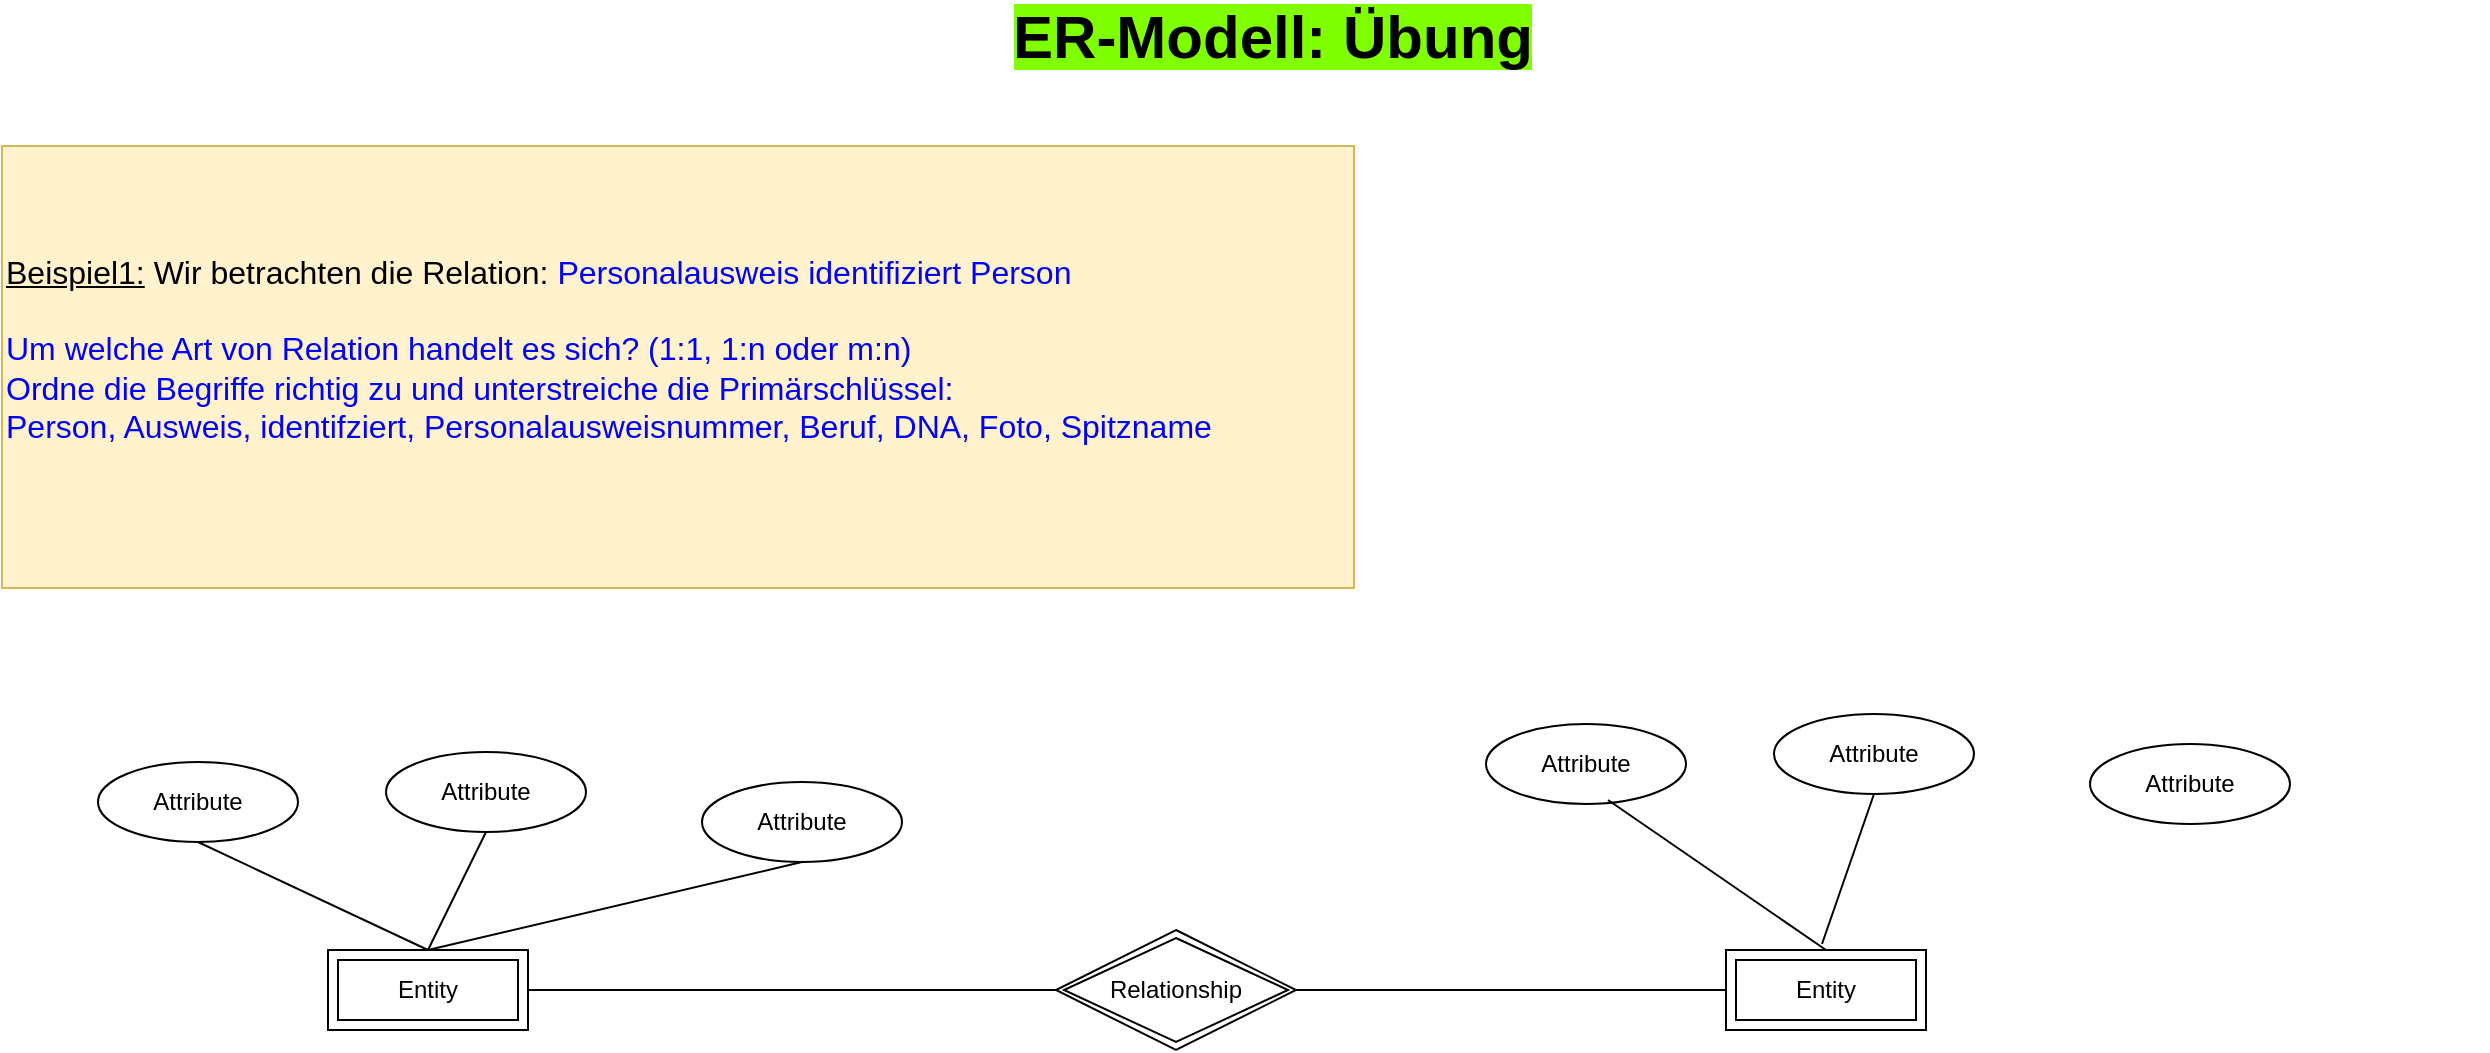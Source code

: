 <mxfile version="26.0.7" pages="4">
  <diagram id="IE7WIh_hdT-tUPMYm3_A" name="Bsp1_Person_Ausweis">
    <mxGraphModel dx="2299" dy="1288" grid="0" gridSize="10" guides="1" tooltips="1" connect="1" arrows="1" fold="1" page="0" pageScale="1" pageWidth="827" pageHeight="1169" math="0" shadow="0">
      <root>
        <mxCell id="0" />
        <mxCell id="1" parent="0" />
        <mxCell id="hpFbLfDfg1rGi4zCeGRr-1" value="&lt;font size=&quot;1&quot;&gt;&lt;b style=&quot;background-color: rgb(128, 255, 0); font-size: 30px;&quot;&gt;ER-Modell: Übung&lt;/b&gt;&lt;/font&gt;" style="text;html=1;align=center;verticalAlign=middle;whiteSpace=wrap;rounded=0;fontSize=16;" vertex="1" parent="1">
          <mxGeometry x="-401" y="-181" width="1215" height="30" as="geometry" />
        </mxCell>
        <mxCell id="hpFbLfDfg1rGi4zCeGRr-2" value="&lt;div align=&quot;left&quot;&gt;&lt;u&gt;Beispiel1:&lt;/u&gt; Wir betrachten die Relation: &lt;font color=&quot;#0000ff&quot;&gt;Personalausweis identifiziert Person&lt;/font&gt;&lt;br&gt;&lt;/div&gt;&lt;div align=&quot;left&quot;&gt;&lt;br&gt;&lt;font color=&quot;#0000ff&quot;&gt;Um welche Art von Relation handelt es sich? (1:1, 1:n oder m:n)&lt;br&gt;Ordne die Begriffe richtig zu und unterstreiche die Primärschlüssel:&lt;br&gt;Person, Ausweis, identifziert, Personalausweisnummer, Beruf, DNA, Foto, Spitzname&lt;br&gt;&lt;/font&gt;&lt;br&gt;&lt;/div&gt;" style="text;html=1;align=left;verticalAlign=middle;whiteSpace=wrap;rounded=0;fontSize=16;fillColor=#fff2cc;strokeColor=#d6b656;" vertex="1" parent="1">
          <mxGeometry x="-429" y="-111" width="676" height="221" as="geometry" />
        </mxCell>
        <mxCell id="hpFbLfDfg1rGi4zCeGRr-8" value="Relationship" style="shape=rhombus;double=1;perimeter=rhombusPerimeter;whiteSpace=wrap;html=1;align=center;" vertex="1" parent="1">
          <mxGeometry x="98" y="281" width="120" height="60" as="geometry" />
        </mxCell>
        <mxCell id="hpFbLfDfg1rGi4zCeGRr-9" value="Entity" style="shape=ext;margin=3;double=1;whiteSpace=wrap;html=1;align=center;" vertex="1" parent="1">
          <mxGeometry x="-266" y="291" width="100" height="40" as="geometry" />
        </mxCell>
        <mxCell id="hpFbLfDfg1rGi4zCeGRr-10" value="Entity" style="shape=ext;margin=3;double=1;whiteSpace=wrap;html=1;align=center;" vertex="1" parent="1">
          <mxGeometry x="433" y="291" width="100" height="40" as="geometry" />
        </mxCell>
        <mxCell id="hpFbLfDfg1rGi4zCeGRr-11" value="Attribute" style="ellipse;whiteSpace=wrap;html=1;align=center;" vertex="1" parent="1">
          <mxGeometry x="-381" y="197" width="100" height="40" as="geometry" />
        </mxCell>
        <mxCell id="hpFbLfDfg1rGi4zCeGRr-12" value="Attribute" style="ellipse;whiteSpace=wrap;html=1;align=center;" vertex="1" parent="1">
          <mxGeometry x="-237" y="192" width="100" height="40" as="geometry" />
        </mxCell>
        <mxCell id="hpFbLfDfg1rGi4zCeGRr-13" value="Attribute" style="ellipse;whiteSpace=wrap;html=1;align=center;" vertex="1" parent="1">
          <mxGeometry x="-79" y="207" width="100" height="40" as="geometry" />
        </mxCell>
        <mxCell id="hpFbLfDfg1rGi4zCeGRr-14" value="Attribute" style="ellipse;whiteSpace=wrap;html=1;align=center;" vertex="1" parent="1">
          <mxGeometry x="313" y="178" width="100" height="40" as="geometry" />
        </mxCell>
        <mxCell id="hpFbLfDfg1rGi4zCeGRr-15" value="Attribute" style="ellipse;whiteSpace=wrap;html=1;align=center;" vertex="1" parent="1">
          <mxGeometry x="457" y="173" width="100" height="40" as="geometry" />
        </mxCell>
        <mxCell id="hpFbLfDfg1rGi4zCeGRr-16" value="Attribute" style="ellipse;whiteSpace=wrap;html=1;align=center;" vertex="1" parent="1">
          <mxGeometry x="615" y="188" width="100" height="40" as="geometry" />
        </mxCell>
        <mxCell id="hpFbLfDfg1rGi4zCeGRr-17" value="" style="endArrow=none;html=1;rounded=0;fontSize=12;startSize=8;endSize=8;curved=1;exitX=0.5;exitY=1;exitDx=0;exitDy=0;entryX=0.5;entryY=0;entryDx=0;entryDy=0;" edge="1" parent="1" source="hpFbLfDfg1rGi4zCeGRr-12" target="hpFbLfDfg1rGi4zCeGRr-9">
          <mxGeometry relative="1" as="geometry">
            <mxPoint x="-177" y="241" as="sourcePoint" />
            <mxPoint x="-220" y="289" as="targetPoint" />
          </mxGeometry>
        </mxCell>
        <mxCell id="hpFbLfDfg1rGi4zCeGRr-18" value="" style="endArrow=none;html=1;rounded=0;fontSize=12;startSize=8;endSize=8;curved=1;entryX=0;entryY=0.5;entryDx=0;entryDy=0;exitX=1;exitY=0.5;exitDx=0;exitDy=0;" edge="1" parent="1" source="hpFbLfDfg1rGi4zCeGRr-9" target="hpFbLfDfg1rGi4zCeGRr-8">
          <mxGeometry relative="1" as="geometry">
            <mxPoint x="-102" y="317" as="sourcePoint" />
            <mxPoint x="58" y="317" as="targetPoint" />
          </mxGeometry>
        </mxCell>
        <mxCell id="hpFbLfDfg1rGi4zCeGRr-19" value="" style="endArrow=none;html=1;rounded=0;fontSize=12;startSize=8;endSize=8;curved=1;exitX=1;exitY=0.5;exitDx=0;exitDy=0;entryX=0;entryY=0.5;entryDx=0;entryDy=0;" edge="1" parent="1" source="hpFbLfDfg1rGi4zCeGRr-8" target="hpFbLfDfg1rGi4zCeGRr-10">
          <mxGeometry relative="1" as="geometry">
            <mxPoint x="224" y="314" as="sourcePoint" />
            <mxPoint x="384" y="314" as="targetPoint" />
          </mxGeometry>
        </mxCell>
        <mxCell id="hpFbLfDfg1rGi4zCeGRr-22" value="" style="endArrow=none;html=1;rounded=0;fontSize=12;startSize=8;endSize=8;curved=1;entryX=0.5;entryY=0;entryDx=0;entryDy=0;exitX=0.5;exitY=1;exitDx=0;exitDy=0;" edge="1" parent="1" source="hpFbLfDfg1rGi4zCeGRr-11" target="hpFbLfDfg1rGi4zCeGRr-9">
          <mxGeometry relative="1" as="geometry">
            <mxPoint x="-397" y="284" as="sourcePoint" />
            <mxPoint x="-237" y="284" as="targetPoint" />
          </mxGeometry>
        </mxCell>
        <mxCell id="hpFbLfDfg1rGi4zCeGRr-24" value="" style="endArrow=none;html=1;rounded=0;fontSize=12;startSize=8;endSize=8;curved=1;entryX=0.5;entryY=0;entryDx=0;entryDy=0;exitX=0.61;exitY=0.95;exitDx=0;exitDy=0;exitPerimeter=0;" edge="1" parent="1" source="hpFbLfDfg1rGi4zCeGRr-14" target="hpFbLfDfg1rGi4zCeGRr-10">
          <mxGeometry relative="1" as="geometry">
            <mxPoint x="288" y="261" as="sourcePoint" />
            <mxPoint x="448" y="261" as="targetPoint" />
          </mxGeometry>
        </mxCell>
        <mxCell id="hpFbLfDfg1rGi4zCeGRr-25" value="" style="endArrow=none;html=1;rounded=0;fontSize=12;startSize=8;endSize=8;curved=1;exitX=0.5;exitY=1;exitDx=0;exitDy=0;entryX=0.5;entryY=0;entryDx=0;entryDy=0;" edge="1" parent="1" source="hpFbLfDfg1rGi4zCeGRr-13" target="hpFbLfDfg1rGi4zCeGRr-9">
          <mxGeometry relative="1" as="geometry">
            <mxPoint x="-44" y="258" as="sourcePoint" />
            <mxPoint x="-73" y="317" as="targetPoint" />
          </mxGeometry>
        </mxCell>
        <mxCell id="hpFbLfDfg1rGi4zCeGRr-26" value="" style="endArrow=none;html=1;rounded=0;fontSize=12;startSize=8;endSize=8;curved=1;exitX=0.5;exitY=1;exitDx=0;exitDy=0;" edge="1" parent="1" source="hpFbLfDfg1rGi4zCeGRr-15">
          <mxGeometry relative="1" as="geometry">
            <mxPoint x="407" y="213" as="sourcePoint" />
            <mxPoint x="481" y="288" as="targetPoint" />
          </mxGeometry>
        </mxCell>
      </root>
    </mxGraphModel>
  </diagram>
  <diagram name="Bsp2_Student_Bibliothek" id="pdqJQRu24QQc2RX6r1ZG">
    <mxGraphModel dx="2299" dy="1288" grid="0" gridSize="10" guides="1" tooltips="1" connect="1" arrows="1" fold="1" page="0" pageScale="1" pageWidth="827" pageHeight="1169" math="0" shadow="0">
      <root>
        <mxCell id="odLQTK6fC1Y2ohIYwp4j-0" />
        <mxCell id="odLQTK6fC1Y2ohIYwp4j-1" parent="odLQTK6fC1Y2ohIYwp4j-0" />
        <mxCell id="odLQTK6fC1Y2ohIYwp4j-2" value="&lt;font size=&quot;1&quot;&gt;&lt;b style=&quot;background-color: rgb(128, 255, 0); font-size: 30px;&quot;&gt;ER-Modell: Übung&lt;/b&gt;&lt;/font&gt;" style="text;html=1;align=center;verticalAlign=middle;whiteSpace=wrap;rounded=0;fontSize=16;" vertex="1" parent="odLQTK6fC1Y2ohIYwp4j-1">
          <mxGeometry x="-401" y="-181" width="1215" height="30" as="geometry" />
        </mxCell>
        <mxCell id="odLQTK6fC1Y2ohIYwp4j-3" value="&lt;div align=&quot;left&quot;&gt;&lt;u&gt;Beispiel1:&lt;/u&gt; Wir betrachten die Relation: &lt;font color=&quot;#0000ff&quot;&gt;Student(in) besucht Unibibliothek&lt;/font&gt;&lt;br&gt;&lt;/div&gt;&lt;div align=&quot;left&quot;&gt;&lt;br&gt;&lt;font color=&quot;#0000ff&quot;&gt;Um welche Art von Relation handelt es sich? (1:1, 1:n oder m:n)&lt;br&gt;Ordne die Begriffe richtig zu und unterstreiche die Primärschlüssel:&lt;br&gt;&lt;/font&gt;&lt;/div&gt;&lt;div align=&quot;left&quot;&gt;&lt;font color=&quot;#0000ff&quot;&gt;&lt;br&gt;&lt;/font&gt;&lt;/div&gt;&lt;div align=&quot;left&quot;&gt;&lt;font color=&quot;#0000ff&quot;&gt;besucht, Unibibliothek, Student(in), Adresse, Name, Matrikelnummer, Sortiment, Fachsemester&lt;br&gt;&lt;/font&gt;&lt;br&gt;&lt;/div&gt;" style="text;html=1;align=left;verticalAlign=middle;whiteSpace=wrap;rounded=0;fontSize=16;fillColor=#fff2cc;strokeColor=#d6b656;" vertex="1" parent="odLQTK6fC1Y2ohIYwp4j-1">
          <mxGeometry x="-429" y="-111" width="676" height="221" as="geometry" />
        </mxCell>
        <mxCell id="odLQTK6fC1Y2ohIYwp4j-4" value="Relationship" style="shape=rhombus;double=1;perimeter=rhombusPerimeter;whiteSpace=wrap;html=1;align=center;" vertex="1" parent="odLQTK6fC1Y2ohIYwp4j-1">
          <mxGeometry x="98" y="281" width="120" height="60" as="geometry" />
        </mxCell>
        <mxCell id="odLQTK6fC1Y2ohIYwp4j-5" value="Entity" style="shape=ext;margin=3;double=1;whiteSpace=wrap;html=1;align=center;" vertex="1" parent="odLQTK6fC1Y2ohIYwp4j-1">
          <mxGeometry x="-266" y="291" width="100" height="40" as="geometry" />
        </mxCell>
        <mxCell id="odLQTK6fC1Y2ohIYwp4j-6" value="Entity" style="shape=ext;margin=3;double=1;whiteSpace=wrap;html=1;align=center;" vertex="1" parent="odLQTK6fC1Y2ohIYwp4j-1">
          <mxGeometry x="433" y="291" width="100" height="40" as="geometry" />
        </mxCell>
        <mxCell id="odLQTK6fC1Y2ohIYwp4j-7" value="Attribute" style="ellipse;whiteSpace=wrap;html=1;align=center;" vertex="1" parent="odLQTK6fC1Y2ohIYwp4j-1">
          <mxGeometry x="-381" y="197" width="100" height="40" as="geometry" />
        </mxCell>
        <mxCell id="odLQTK6fC1Y2ohIYwp4j-8" value="Attribute" style="ellipse;whiteSpace=wrap;html=1;align=center;" vertex="1" parent="odLQTK6fC1Y2ohIYwp4j-1">
          <mxGeometry x="-237" y="192" width="100" height="40" as="geometry" />
        </mxCell>
        <mxCell id="odLQTK6fC1Y2ohIYwp4j-9" value="Attribute" style="ellipse;whiteSpace=wrap;html=1;align=center;" vertex="1" parent="odLQTK6fC1Y2ohIYwp4j-1">
          <mxGeometry x="-79" y="207" width="100" height="40" as="geometry" />
        </mxCell>
        <mxCell id="odLQTK6fC1Y2ohIYwp4j-10" value="Attribute" style="ellipse;whiteSpace=wrap;html=1;align=center;" vertex="1" parent="odLQTK6fC1Y2ohIYwp4j-1">
          <mxGeometry x="313" y="178" width="100" height="40" as="geometry" />
        </mxCell>
        <mxCell id="odLQTK6fC1Y2ohIYwp4j-11" value="Attribute" style="ellipse;whiteSpace=wrap;html=1;align=center;" vertex="1" parent="odLQTK6fC1Y2ohIYwp4j-1">
          <mxGeometry x="457" y="173" width="100" height="40" as="geometry" />
        </mxCell>
        <mxCell id="odLQTK6fC1Y2ohIYwp4j-13" value="" style="endArrow=none;html=1;rounded=0;fontSize=12;startSize=8;endSize=8;curved=1;exitX=0.5;exitY=1;exitDx=0;exitDy=0;entryX=0.5;entryY=0;entryDx=0;entryDy=0;" edge="1" parent="odLQTK6fC1Y2ohIYwp4j-1" source="odLQTK6fC1Y2ohIYwp4j-8" target="odLQTK6fC1Y2ohIYwp4j-5">
          <mxGeometry relative="1" as="geometry">
            <mxPoint x="-177" y="241" as="sourcePoint" />
            <mxPoint x="-220" y="289" as="targetPoint" />
          </mxGeometry>
        </mxCell>
        <mxCell id="odLQTK6fC1Y2ohIYwp4j-14" value="" style="endArrow=none;html=1;rounded=0;fontSize=12;startSize=8;endSize=8;curved=1;entryX=0;entryY=0.5;entryDx=0;entryDy=0;exitX=1;exitY=0.5;exitDx=0;exitDy=0;" edge="1" parent="odLQTK6fC1Y2ohIYwp4j-1" source="odLQTK6fC1Y2ohIYwp4j-5" target="odLQTK6fC1Y2ohIYwp4j-4">
          <mxGeometry relative="1" as="geometry">
            <mxPoint x="-102" y="317" as="sourcePoint" />
            <mxPoint x="58" y="317" as="targetPoint" />
          </mxGeometry>
        </mxCell>
        <mxCell id="odLQTK6fC1Y2ohIYwp4j-15" value="" style="endArrow=none;html=1;rounded=0;fontSize=12;startSize=8;endSize=8;curved=1;exitX=1;exitY=0.5;exitDx=0;exitDy=0;entryX=0;entryY=0.5;entryDx=0;entryDy=0;" edge="1" parent="odLQTK6fC1Y2ohIYwp4j-1" source="odLQTK6fC1Y2ohIYwp4j-4" target="odLQTK6fC1Y2ohIYwp4j-6">
          <mxGeometry relative="1" as="geometry">
            <mxPoint x="224" y="314" as="sourcePoint" />
            <mxPoint x="384" y="314" as="targetPoint" />
          </mxGeometry>
        </mxCell>
        <mxCell id="odLQTK6fC1Y2ohIYwp4j-16" value="" style="endArrow=none;html=1;rounded=0;fontSize=12;startSize=8;endSize=8;curved=1;entryX=0.5;entryY=0;entryDx=0;entryDy=0;exitX=0.5;exitY=1;exitDx=0;exitDy=0;" edge="1" parent="odLQTK6fC1Y2ohIYwp4j-1" source="odLQTK6fC1Y2ohIYwp4j-7" target="odLQTK6fC1Y2ohIYwp4j-5">
          <mxGeometry relative="1" as="geometry">
            <mxPoint x="-397" y="284" as="sourcePoint" />
            <mxPoint x="-237" y="284" as="targetPoint" />
          </mxGeometry>
        </mxCell>
        <mxCell id="odLQTK6fC1Y2ohIYwp4j-17" value="" style="endArrow=none;html=1;rounded=0;fontSize=12;startSize=8;endSize=8;curved=1;entryX=0.5;entryY=0;entryDx=0;entryDy=0;exitX=0.61;exitY=0.95;exitDx=0;exitDy=0;exitPerimeter=0;" edge="1" parent="odLQTK6fC1Y2ohIYwp4j-1" source="odLQTK6fC1Y2ohIYwp4j-10" target="odLQTK6fC1Y2ohIYwp4j-6">
          <mxGeometry relative="1" as="geometry">
            <mxPoint x="288" y="261" as="sourcePoint" />
            <mxPoint x="448" y="261" as="targetPoint" />
          </mxGeometry>
        </mxCell>
        <mxCell id="odLQTK6fC1Y2ohIYwp4j-18" value="" style="endArrow=none;html=1;rounded=0;fontSize=12;startSize=8;endSize=8;curved=1;exitX=0.5;exitY=1;exitDx=0;exitDy=0;entryX=0.5;entryY=0;entryDx=0;entryDy=0;" edge="1" parent="odLQTK6fC1Y2ohIYwp4j-1" source="odLQTK6fC1Y2ohIYwp4j-9" target="odLQTK6fC1Y2ohIYwp4j-5">
          <mxGeometry relative="1" as="geometry">
            <mxPoint x="-44" y="258" as="sourcePoint" />
            <mxPoint x="-73" y="317" as="targetPoint" />
          </mxGeometry>
        </mxCell>
        <mxCell id="odLQTK6fC1Y2ohIYwp4j-19" value="" style="endArrow=none;html=1;rounded=0;fontSize=12;startSize=8;endSize=8;curved=1;exitX=0.5;exitY=1;exitDx=0;exitDy=0;" edge="1" parent="odLQTK6fC1Y2ohIYwp4j-1" source="odLQTK6fC1Y2ohIYwp4j-11">
          <mxGeometry relative="1" as="geometry">
            <mxPoint x="407" y="213" as="sourcePoint" />
            <mxPoint x="481" y="288" as="targetPoint" />
          </mxGeometry>
        </mxCell>
      </root>
    </mxGraphModel>
  </diagram>
  <diagram name="Bsp3_Plattenlabel" id="EIDlC2qatpLssGz3sHCG">
    <mxGraphModel dx="2474" dy="1208" grid="0" gridSize="10" guides="1" tooltips="1" connect="1" arrows="1" fold="1" page="0" pageScale="1" pageWidth="827" pageHeight="1169" math="0" shadow="0">
      <root>
        <mxCell id="TKsAvlXxy5b1ATl-8vwF-0" />
        <mxCell id="TKsAvlXxy5b1ATl-8vwF-1" parent="TKsAvlXxy5b1ATl-8vwF-0" />
        <mxCell id="TKsAvlXxy5b1ATl-8vwF-2" value="&lt;font size=&quot;1&quot;&gt;&lt;b style=&quot;background-color: rgb(128, 255, 0); font-size: 30px;&quot;&gt;ER-Modell: Übung&lt;/b&gt;&lt;/font&gt;" style="text;html=1;align=center;verticalAlign=middle;whiteSpace=wrap;rounded=0;fontSize=16;" parent="TKsAvlXxy5b1ATl-8vwF-1" vertex="1">
          <mxGeometry x="-401" y="-181" width="1215" height="30" as="geometry" />
        </mxCell>
        <mxCell id="TKsAvlXxy5b1ATl-8vwF-3" value="&lt;div align=&quot;left&quot;&gt;&lt;u&gt;Beispiel1:&lt;/u&gt; Wir betrachten die Relationen zwischen: &lt;font color=&quot;#0000ff&quot;&gt;Plattenlabel, Künstler, CD&lt;/font&gt;&lt;br&gt;&lt;/div&gt;&lt;div align=&quot;left&quot;&gt;&lt;br&gt;&lt;br&gt;&lt;font color=&quot;#0000ff&quot;&gt;Erstelle selbst das ER-Modell. Um welche Art von Relationen handelt es sich jeweils? &lt;br&gt;(1:1, 1:n oder m:n). Ordne die Begriffe richtig zu und unterstreiche die Primärschlüssel:&lt;br&gt;&lt;/font&gt;&lt;/div&gt;&lt;div align=&quot;left&quot;&gt;&lt;font color=&quot;#0000ff&quot;&gt;&lt;br&gt;&lt;/font&gt;&lt;/div&gt;&lt;div align=&quot;left&quot;&gt;&lt;font color=&quot;#0000ff&quot;&gt;Künstler, CD, Künstler-ID, ISBN, Tracktitel, Label-ID, Titel, Interpret, unterVertrag, Label, veröffentlicht&lt;br&gt;&lt;/font&gt;&lt;br&gt;&lt;/div&gt;" style="text;html=1;align=left;verticalAlign=middle;whiteSpace=wrap;rounded=0;fontSize=16;fillColor=#fff2cc;strokeColor=#d6b656;" parent="TKsAvlXxy5b1ATl-8vwF-1" vertex="1">
          <mxGeometry x="-429" y="-111" width="676" height="221" as="geometry" />
        </mxCell>
        <mxCell id="TKsAvlXxy5b1ATl-8vwF-4" value="Relationship" style="shape=rhombus;double=1;perimeter=rhombusPerimeter;whiteSpace=wrap;html=1;align=center;" parent="TKsAvlXxy5b1ATl-8vwF-1" vertex="1">
          <mxGeometry x="98" y="281" width="120" height="60" as="geometry" />
        </mxCell>
        <mxCell id="TKsAvlXxy5b1ATl-8vwF-5" value="Entity" style="shape=ext;margin=3;double=1;whiteSpace=wrap;html=1;align=center;" parent="TKsAvlXxy5b1ATl-8vwF-1" vertex="1">
          <mxGeometry x="-266" y="291" width="100" height="40" as="geometry" />
        </mxCell>
        <mxCell id="TKsAvlXxy5b1ATl-8vwF-6" value="Entity" style="shape=ext;margin=3;double=1;whiteSpace=wrap;html=1;align=center;" parent="TKsAvlXxy5b1ATl-8vwF-1" vertex="1">
          <mxGeometry x="433" y="291" width="100" height="40" as="geometry" />
        </mxCell>
        <mxCell id="TKsAvlXxy5b1ATl-8vwF-7" value="Attribute" style="ellipse;whiteSpace=wrap;html=1;align=center;" parent="TKsAvlXxy5b1ATl-8vwF-1" vertex="1">
          <mxGeometry x="-381" y="197" width="100" height="40" as="geometry" />
        </mxCell>
        <mxCell id="TKsAvlXxy5b1ATl-8vwF-8" value="Attribute" style="ellipse;whiteSpace=wrap;html=1;align=center;" parent="TKsAvlXxy5b1ATl-8vwF-1" vertex="1">
          <mxGeometry x="-237" y="192" width="100" height="40" as="geometry" />
        </mxCell>
        <mxCell id="TKsAvlXxy5b1ATl-8vwF-9" value="Attribute" style="ellipse;whiteSpace=wrap;html=1;align=center;" parent="TKsAvlXxy5b1ATl-8vwF-1" vertex="1">
          <mxGeometry x="-79" y="207" width="100" height="40" as="geometry" />
        </mxCell>
        <mxCell id="TKsAvlXxy5b1ATl-8vwF-10" value="Attribute" style="ellipse;whiteSpace=wrap;html=1;align=center;" parent="TKsAvlXxy5b1ATl-8vwF-1" vertex="1">
          <mxGeometry x="313" y="178" width="100" height="40" as="geometry" />
        </mxCell>
        <mxCell id="TKsAvlXxy5b1ATl-8vwF-11" value="Attribute" style="ellipse;whiteSpace=wrap;html=1;align=center;" parent="TKsAvlXxy5b1ATl-8vwF-1" vertex="1">
          <mxGeometry x="457" y="173" width="100" height="40" as="geometry" />
        </mxCell>
        <mxCell id="IFChToSvNUCZl8C3oVdn-0" value="Relationship" style="shape=rhombus;double=1;perimeter=rhombusPerimeter;whiteSpace=wrap;html=1;align=center;" parent="TKsAvlXxy5b1ATl-8vwF-1" vertex="1">
          <mxGeometry x="-44" y="368" width="120" height="60" as="geometry" />
        </mxCell>
        <mxCell id="IFChToSvNUCZl8C3oVdn-3" value="Entity" style="shape=ext;margin=3;double=1;whiteSpace=wrap;html=1;align=center;" parent="TKsAvlXxy5b1ATl-8vwF-1" vertex="1">
          <mxGeometry x="-179" y="383" width="100" height="40" as="geometry" />
        </mxCell>
        <mxCell id="IFChToSvNUCZl8C3oVdn-6" value="Attribute" style="ellipse;whiteSpace=wrap;html=1;align=center;" parent="TKsAvlXxy5b1ATl-8vwF-1" vertex="1">
          <mxGeometry x="89" y="202" width="100" height="40" as="geometry" />
        </mxCell>
      </root>
    </mxGraphModel>
  </diagram>
  <diagram name="Bsp4_Bibliothek" id="gt_dJDevgK6eXG1gsuLU">
    <mxGraphModel dx="2299" dy="1288" grid="0" gridSize="10" guides="1" tooltips="1" connect="1" arrows="1" fold="1" page="0" pageScale="1" pageWidth="827" pageHeight="1169" math="0" shadow="0">
      <root>
        <mxCell id="LiZKHEjTwBi0cfXx2JOB-0" />
        <mxCell id="LiZKHEjTwBi0cfXx2JOB-1" parent="LiZKHEjTwBi0cfXx2JOB-0" />
        <mxCell id="LiZKHEjTwBi0cfXx2JOB-2" value="&lt;font size=&quot;1&quot;&gt;&lt;b style=&quot;background-color: rgb(128, 255, 0); font-size: 30px;&quot;&gt;ER-Modell: Übung&lt;/b&gt;&lt;/font&gt;" style="text;html=1;align=center;verticalAlign=middle;whiteSpace=wrap;rounded=0;fontSize=16;" vertex="1" parent="LiZKHEjTwBi0cfXx2JOB-1">
          <mxGeometry x="-401" y="-181" width="1215" height="30" as="geometry" />
        </mxCell>
        <mxCell id="LiZKHEjTwBi0cfXx2JOB-3" value="&lt;div align=&quot;left&quot;&gt;&lt;u&gt;Beispiel1:&lt;/u&gt; Wir betrachten die Relationen zwischen: &lt;font color=&quot;#0000ff&quot;&gt;Schüler-Ausleihvorgang und Ausleihvorgang-Buch&lt;/font&gt;&lt;br&gt;&lt;/div&gt;&lt;div align=&quot;left&quot;&gt;&lt;br&gt;&lt;br&gt;&lt;font color=&quot;#0000ff&quot;&gt;Erstelle selbst das ER-Modell. Um welche Art von Relationen handelt es sich jeweils? &lt;br&gt;(1:1, 1:n oder m:n). Ordne die Begriffe richtig zu und unterstreiche die Primärschlüssel:&lt;br&gt;&lt;/font&gt;&lt;/div&gt;&lt;div align=&quot;left&quot;&gt;&lt;font color=&quot;#0000ff&quot;&gt;&lt;br&gt;&lt;/font&gt;&lt;/div&gt;&lt;div align=&quot;left&quot;&gt;&lt;font color=&quot;#0000ff&quot;&gt;Jeder Ausleihvorgang ist eindeutig einem Schüler zugeordnet. Ein Schüler kann aber auch mehrere Ausleihen tätigen. Jeder Ausleihvorgang hat die Attribute ID, Verleihdatum, zurückgegeben. Ein Ausleihvorgang ist ebenso der Entität &quot;Buch&quot; zugeordnet. Ein Ausleihvorgang kann mehrere Bücher enthalten, aber jedes Buch kann gleichzeitig nur einem Ausleihvorgang zugeordnet werden. Die interessierenden Atrribute bei Büchern sind ISBN, Buchtitel und Autor(en)&lt;br&gt;&lt;/font&gt;&lt;br&gt;&lt;/div&gt;" style="text;html=1;align=left;verticalAlign=middle;whiteSpace=wrap;rounded=0;fontSize=16;fillColor=#fff2cc;strokeColor=#d6b656;" vertex="1" parent="LiZKHEjTwBi0cfXx2JOB-1">
          <mxGeometry x="-429" y="-111" width="676" height="221" as="geometry" />
        </mxCell>
        <mxCell id="LiZKHEjTwBi0cfXx2JOB-4" value="Relationship" style="shape=rhombus;double=1;perimeter=rhombusPerimeter;whiteSpace=wrap;html=1;align=center;" vertex="1" parent="LiZKHEjTwBi0cfXx2JOB-1">
          <mxGeometry x="98" y="281" width="120" height="60" as="geometry" />
        </mxCell>
        <mxCell id="LiZKHEjTwBi0cfXx2JOB-5" value="Entity" style="shape=ext;margin=3;double=1;whiteSpace=wrap;html=1;align=center;" vertex="1" parent="LiZKHEjTwBi0cfXx2JOB-1">
          <mxGeometry x="-266" y="291" width="100" height="40" as="geometry" />
        </mxCell>
        <mxCell id="LiZKHEjTwBi0cfXx2JOB-6" value="Entity" style="shape=ext;margin=3;double=1;whiteSpace=wrap;html=1;align=center;" vertex="1" parent="LiZKHEjTwBi0cfXx2JOB-1">
          <mxGeometry x="433" y="291" width="100" height="40" as="geometry" />
        </mxCell>
        <mxCell id="LiZKHEjTwBi0cfXx2JOB-7" value="Attribute" style="ellipse;whiteSpace=wrap;html=1;align=center;" vertex="1" parent="LiZKHEjTwBi0cfXx2JOB-1">
          <mxGeometry x="-381" y="197" width="100" height="40" as="geometry" />
        </mxCell>
        <mxCell id="LiZKHEjTwBi0cfXx2JOB-8" value="Attribute" style="ellipse;whiteSpace=wrap;html=1;align=center;" vertex="1" parent="LiZKHEjTwBi0cfXx2JOB-1">
          <mxGeometry x="-237" y="192" width="100" height="40" as="geometry" />
        </mxCell>
        <mxCell id="LiZKHEjTwBi0cfXx2JOB-9" value="Attribute" style="ellipse;whiteSpace=wrap;html=1;align=center;" vertex="1" parent="LiZKHEjTwBi0cfXx2JOB-1">
          <mxGeometry x="-79" y="207" width="100" height="40" as="geometry" />
        </mxCell>
        <mxCell id="LiZKHEjTwBi0cfXx2JOB-10" value="Attribute" style="ellipse;whiteSpace=wrap;html=1;align=center;" vertex="1" parent="LiZKHEjTwBi0cfXx2JOB-1">
          <mxGeometry x="313" y="178" width="100" height="40" as="geometry" />
        </mxCell>
        <mxCell id="LiZKHEjTwBi0cfXx2JOB-11" value="Attribute" style="ellipse;whiteSpace=wrap;html=1;align=center;" vertex="1" parent="LiZKHEjTwBi0cfXx2JOB-1">
          <mxGeometry x="457" y="173" width="100" height="40" as="geometry" />
        </mxCell>
        <mxCell id="LiZKHEjTwBi0cfXx2JOB-12" value="Relationship" style="shape=rhombus;double=1;perimeter=rhombusPerimeter;whiteSpace=wrap;html=1;align=center;" vertex="1" parent="LiZKHEjTwBi0cfXx2JOB-1">
          <mxGeometry x="-44" y="368" width="120" height="60" as="geometry" />
        </mxCell>
        <mxCell id="LiZKHEjTwBi0cfXx2JOB-13" value="Entity" style="shape=ext;margin=3;double=1;whiteSpace=wrap;html=1;align=center;" vertex="1" parent="LiZKHEjTwBi0cfXx2JOB-1">
          <mxGeometry x="-179" y="383" width="100" height="40" as="geometry" />
        </mxCell>
        <mxCell id="LiZKHEjTwBi0cfXx2JOB-14" value="Attribute" style="ellipse;whiteSpace=wrap;html=1;align=center;" vertex="1" parent="LiZKHEjTwBi0cfXx2JOB-1">
          <mxGeometry x="89" y="202" width="100" height="40" as="geometry" />
        </mxCell>
      </root>
    </mxGraphModel>
  </diagram>
</mxfile>
